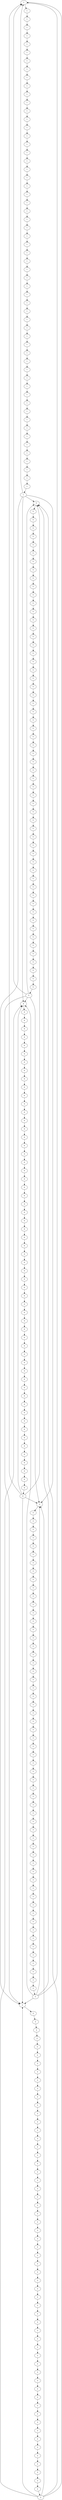 digraph causal
{
	0 [label="1"]	
	1 [label="1"]	
	2 [label="1"]	
	3 [label="1"]	
	4 [label="1"]	
	5 [label="1"]	
	6 [label="1"]	
	7 [label="1"]	
	8 [label="1"]	
	9 [label="1"]	
	10 [label="1"]	
	11 [label="1"]	
	12 [label="1"]	
	13 [label="1"]	
	14 [label="1"]	
	15 [label="1"]	
	16 [label="1"]	
	17 [label="1"]	
	18 [label="1"]	
	19 [label="1"]	
	20 [label="1"]	
	21 [label="1"]	
	22 [label="1"]	
	23 [label="1"]	
	24 [label="1"]	
	25 [label="1"]	
	26 [label="1"]	
	27 [label="1"]	
	28 [label="1"]	
	29 [label="1"]	
	30 [label="1"]	
	31 [label="1"]	
	32 [label="1"]	
	33 [label="1"]	
	34 [label="1"]	
	35 [label="1"]	
	36 [label="1"]	
	37 [label="1"]	
	38 [label="1"]	
	39 [label="1"]	
	40 [label="1"]	
	41 [label="1"]	
	42 [label="1"]	
	43 [label="1"]	
	44 [label="1"]	
	45 [label="1"]	
	46 [label="1"]	
	47 [label="1"]	
	48 [label="1"]	
	49 [label="1"]	
	50 [label="1"]	
	51 [label="1"]	
	52 [label="1"]	
	53 [label="1"]	
	54 [label="1"]	
	55 [label="1"]	
	56 [label="1"]	
	57 [label="1"]	
	58 [label="1"]	
	59 [label="1"]	
	60 [label="2"]	
	61 [label="2"]	
	62 [label="2"]	
	63 [label="2"]	
	64 [label="2"]	
	65 [label="2"]	
	66 [label="2"]	
	67 [label="2"]	
	68 [label="2"]	
	69 [label="2"]	
	70 [label="2"]	
	71 [label="2"]	
	72 [label="2"]	
	73 [label="2"]	
	74 [label="2"]	
	75 [label="2"]	
	76 [label="2"]	
	77 [label="2"]	
	78 [label="2"]	
	79 [label="2"]	
	80 [label="2"]	
	81 [label="2"]	
	82 [label="2"]	
	83 [label="2"]	
	84 [label="2"]	
	85 [label="2"]	
	86 [label="2"]	
	87 [label="2"]	
	88 [label="2"]	
	89 [label="2"]	
	90 [label="2"]	
	91 [label="2"]	
	92 [label="2"]	
	93 [label="2"]	
	94 [label="2"]	
	95 [label="2"]	
	96 [label="2"]	
	97 [label="2"]	
	98 [label="2"]	
	99 [label="2"]	
	100 [label="2"]	
	101 [label="2"]	
	102 [label="2"]	
	103 [label="2"]	
	104 [label="2"]	
	105 [label="2"]	
	106 [label="2"]	
	107 [label="2"]	
	108 [label="2"]	
	109 [label="2"]	
	110 [label="2"]	
	111 [label="2"]	
	112 [label="2"]	
	113 [label="2"]	
	114 [label="2"]	
	115 [label="2"]	
	116 [label="2"]	
	117 [label="2"]	
	118 [label="2"]	
	119 [label="2"]	
	120 [label="3"]	
	121 [label="3"]	
	122 [label="3"]	
	123 [label="3"]	
	124 [label="3"]	
	125 [label="3"]	
	126 [label="3"]	
	127 [label="3"]	
	128 [label="3"]	
	129 [label="3"]	
	130 [label="3"]	
	131 [label="3"]	
	132 [label="3"]	
	133 [label="3"]	
	134 [label="3"]	
	135 [label="3"]	
	136 [label="3"]	
	137 [label="3"]	
	138 [label="3"]	
	139 [label="3"]	
	140 [label="3"]	
	141 [label="3"]	
	142 [label="3"]	
	143 [label="3"]	
	144 [label="3"]	
	145 [label="3"]	
	146 [label="3"]	
	147 [label="3"]	
	148 [label="3"]	
	149 [label="3"]	
	150 [label="3"]	
	151 [label="3"]	
	152 [label="3"]	
	153 [label="3"]	
	154 [label="3"]	
	155 [label="3"]	
	156 [label="3"]	
	157 [label="3"]	
	158 [label="3"]	
	159 [label="3"]	
	160 [label="3"]	
	161 [label="3"]	
	162 [label="3"]	
	163 [label="3"]	
	164 [label="3"]	
	165 [label="3"]	
	166 [label="3"]	
	167 [label="3"]	
	168 [label="3"]	
	169 [label="3"]	
	170 [label="3"]	
	171 [label="3"]	
	172 [label="3"]	
	173 [label="3"]	
	174 [label="3"]	
	175 [label="3"]	
	176 [label="3"]	
	177 [label="3"]	
	178 [label="3"]	
	179 [label="3"]	
	180 [label="4"]	
	181 [label="4"]	
	182 [label="4"]	
	183 [label="4"]	
	184 [label="4"]	
	185 [label="4"]	
	186 [label="4"]	
	187 [label="4"]	
	188 [label="4"]	
	189 [label="4"]	
	190 [label="4"]	
	191 [label="4"]	
	192 [label="4"]	
	193 [label="4"]	
	194 [label="4"]	
	195 [label="4"]	
	196 [label="4"]	
	197 [label="4"]	
	198 [label="4"]	
	199 [label="4"]	
	200 [label="4"]	
	201 [label="4"]	
	202 [label="4"]	
	203 [label="4"]	
	204 [label="4"]	
	205 [label="4"]	
	206 [label="4"]	
	207 [label="4"]	
	208 [label="4"]	
	209 [label="4"]	
	210 [label="4"]	
	211 [label="4"]	
	212 [label="4"]	
	213 [label="4"]	
	214 [label="4"]	
	215 [label="4"]	
	216 [label="4"]	
	217 [label="4"]	
	218 [label="4"]	
	219 [label="4"]	
	220 [label="4"]	
	221 [label="4"]	
	222 [label="4"]	
	223 [label="4"]	
	224 [label="4"]	
	225 [label="4"]	
	226 [label="4"]	
	227 [label="4"]	
	228 [label="4"]	
	229 [label="4"]	
	230 [label="4"]	
	231 [label="4"]	
	232 [label="4"]	
	233 [label="4"]	
	234 [label="4"]	
	235 [label="4"]	
	236 [label="4"]	
	237 [label="4"]	
	238 [label="4"]	
	239 [label="4"]	
	240 [label="5"]	
	241 [label="5"]	
	242 [label="5"]	
	243 [label="5"]	
	244 [label="5"]	
	245 [label="5"]	
	246 [label="5"]	
	247 [label="5"]	
	248 [label="5"]	
	249 [label="5"]	
	250 [label="5"]	
	251 [label="5"]	
	252 [label="5"]	
	253 [label="5"]	
	254 [label="5"]	
	255 [label="5"]	
	256 [label="5"]	
	257 [label="5"]	
	258 [label="5"]	
	259 [label="5"]	
	260 [label="5"]	
	261 [label="5"]	
	262 [label="5"]	
	263 [label="5"]	
	264 [label="5"]	
	265 [label="5"]	
	266 [label="5"]	
	267 [label="5"]	
	268 [label="5"]	
	269 [label="5"]	
	270 [label="5"]	
	271 [label="5"]	
	272 [label="5"]	
	273 [label="5"]	
	274 [label="5"]	
	275 [label="5"]	
	276 [label="5"]	
	277 [label="5"]	
	278 [label="5"]	
	279 [label="5"]	
	280 [label="5"]	
	281 [label="5"]	
	282 [label="5"]	
	283 [label="5"]	
	284 [label="5"]	
	285 [label="5"]	
	286 [label="5"]	
	287 [label="5"]	
	288 [label="5"]	
	289 [label="5"]	
	290 [label="5"]	
	291 [label="5"]	
	292 [label="5"]	
	293 [label="5"]	
	294 [label="5"]	
	295 [label="5"]	
	296 [label="5"]	
	297 [label="5"]	
	298 [label="5"]	
	299 [label="5"]	
	299 -> 0
	299 -> 60
	299 -> 120
	299 -> 180
	299 -> 240
	59 -> 0
	59 -> 60
	59 -> 120
	59 -> 180
	59 -> 240
	119 -> 0
	119 -> 60
	119 -> 120
	119 -> 180
	119 -> 240
	179 -> 0
	179 -> 60
	179 -> 120
	179 -> 180
	179 -> 240
	239 -> 0
	239 -> 60
	239 -> 120
	239 -> 180
	239 -> 240
	0 -> 1
	1 -> 2
	2 -> 3
	3 -> 4
	4 -> 5
	5 -> 6
	6 -> 7
	7 -> 8
	8 -> 9
	9 -> 10
	10 -> 11
	11 -> 12
	12 -> 13
	13 -> 14
	14 -> 15
	15 -> 16
	16 -> 17
	17 -> 18
	18 -> 19
	19 -> 20
	20 -> 21
	21 -> 22
	22 -> 23
	23 -> 24
	24 -> 25
	25 -> 26
	26 -> 27
	27 -> 28
	28 -> 29
	29 -> 30
	30 -> 31
	31 -> 32
	32 -> 33
	33 -> 34
	34 -> 35
	35 -> 36
	36 -> 37
	37 -> 38
	38 -> 39
	39 -> 40
	40 -> 41
	41 -> 42
	42 -> 43
	43 -> 44
	44 -> 45
	45 -> 46
	46 -> 47
	47 -> 48
	48 -> 49
	49 -> 50
	50 -> 51
	51 -> 52
	52 -> 53
	53 -> 54
	54 -> 55
	55 -> 56
	56 -> 57
	57 -> 58
	58 -> 59
	60 -> 61
	61 -> 62
	62 -> 63
	63 -> 64
	64 -> 65
	65 -> 66
	66 -> 67
	67 -> 68
	68 -> 69
	69 -> 70
	70 -> 71
	71 -> 72
	72 -> 73
	73 -> 74
	74 -> 75
	75 -> 76
	76 -> 77
	77 -> 78
	78 -> 79
	79 -> 80
	80 -> 81
	81 -> 82
	82 -> 83
	83 -> 84
	84 -> 85
	85 -> 86
	86 -> 87
	87 -> 88
	88 -> 89
	89 -> 90
	90 -> 91
	91 -> 92
	92 -> 93
	93 -> 94
	94 -> 95
	95 -> 96
	96 -> 97
	97 -> 98
	98 -> 99
	99 -> 100
	100 -> 101
	101 -> 102
	102 -> 103
	103 -> 104
	104 -> 105
	105 -> 106
	106 -> 107
	107 -> 108
	108 -> 109
	109 -> 110
	110 -> 111
	111 -> 112
	112 -> 113
	113 -> 114
	114 -> 115
	115 -> 116
	116 -> 117
	117 -> 118
	118 -> 119
	120 -> 121
	121 -> 122
	122 -> 123
	123 -> 124
	124 -> 125
	125 -> 126
	126 -> 127
	127 -> 128
	128 -> 129
	129 -> 130
	130 -> 131
	131 -> 132
	132 -> 133
	133 -> 134
	134 -> 135
	135 -> 136
	136 -> 137
	137 -> 138
	138 -> 139
	139 -> 140
	140 -> 141
	141 -> 142
	142 -> 143
	143 -> 144
	144 -> 145
	145 -> 146
	146 -> 147
	147 -> 148
	148 -> 149
	149 -> 150
	150 -> 151
	151 -> 152
	152 -> 153
	153 -> 154
	154 -> 155
	155 -> 156
	156 -> 157
	157 -> 158
	158 -> 159
	159 -> 160
	160 -> 161
	161 -> 162
	162 -> 163
	163 -> 164
	164 -> 165
	165 -> 166
	166 -> 167
	167 -> 168
	168 -> 169
	169 -> 170
	170 -> 171
	171 -> 172
	172 -> 173
	173 -> 174
	174 -> 175
	175 -> 176
	176 -> 177
	177 -> 178
	178 -> 179
	180 -> 181
	181 -> 182
	182 -> 183
	183 -> 184
	184 -> 185
	185 -> 186
	186 -> 187
	187 -> 188
	188 -> 189
	189 -> 190
	190 -> 191
	191 -> 192
	192 -> 193
	193 -> 194
	194 -> 195
	195 -> 196
	196 -> 197
	197 -> 198
	198 -> 199
	199 -> 200
	200 -> 201
	201 -> 202
	202 -> 203
	203 -> 204
	204 -> 205
	205 -> 206
	206 -> 207
	207 -> 208
	208 -> 209
	209 -> 210
	210 -> 211
	211 -> 212
	212 -> 213
	213 -> 214
	214 -> 215
	215 -> 216
	216 -> 217
	217 -> 218
	218 -> 219
	219 -> 220
	220 -> 221
	221 -> 222
	222 -> 223
	223 -> 224
	224 -> 225
	225 -> 226
	226 -> 227
	227 -> 228
	228 -> 229
	229 -> 230
	230 -> 231
	231 -> 232
	232 -> 233
	233 -> 234
	234 -> 235
	235 -> 236
	236 -> 237
	237 -> 238
	238 -> 239
	240 -> 241
	241 -> 242
	242 -> 243
	243 -> 244
	244 -> 245
	245 -> 246
	246 -> 247
	247 -> 248
	248 -> 249
	249 -> 250
	250 -> 251
	251 -> 252
	252 -> 253
	253 -> 254
	254 -> 255
	255 -> 256
	256 -> 257
	257 -> 258
	258 -> 259
	259 -> 260
	260 -> 261
	261 -> 262
	262 -> 263
	263 -> 264
	264 -> 265
	265 -> 266
	266 -> 267
	267 -> 268
	268 -> 269
	269 -> 270
	270 -> 271
	271 -> 272
	272 -> 273
	273 -> 274
	274 -> 275
	275 -> 276
	276 -> 277
	277 -> 278
	278 -> 279
	279 -> 280
	280 -> 281
	281 -> 282
	282 -> 283
	283 -> 284
	284 -> 285
	285 -> 286
	286 -> 287
	287 -> 288
	288 -> 289
	289 -> 290
	290 -> 291
	291 -> 292
	292 -> 293
	293 -> 294
	294 -> 295
	295 -> 296
	296 -> 297
	297 -> 298
	298 -> 299
}
